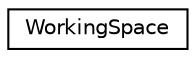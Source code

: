 digraph "Graphical Class Hierarchy"
{
 // LATEX_PDF_SIZE
  edge [fontname="Helvetica",fontsize="10",labelfontname="Helvetica",labelfontsize="10"];
  node [fontname="Helvetica",fontsize="10",shape=record];
  rankdir="LR";
  Node0 [label="WorkingSpace",height=0.2,width=0.4,color="black", fillcolor="white", style="filled",URL="$structarm__conv_1_1pooling_1_1_working_space.xhtml",tooltip=" "];
}
